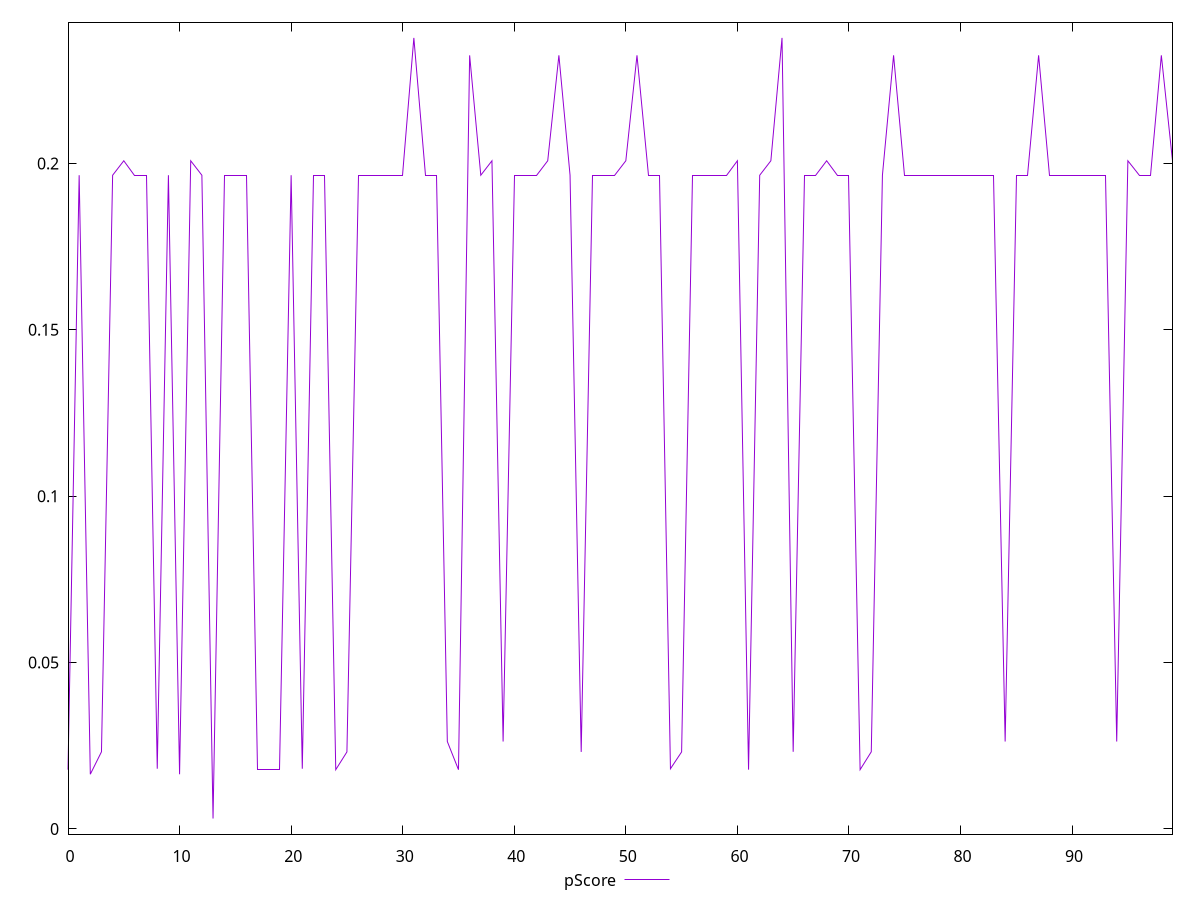 reset

$pScore <<EOF
0 0.01779099174547588
1 0.19645555020220185
2 0.016420846558215463
3 0.02316416769422902
4 0.19645555020220185
5 0.20080382120146933
6 0.19645555020220185
7 0.19645555020220185
8 0.018072155261745937
9 0.19645555020220185
10 0.016420846558215463
11 0.20080382120146933
12 0.19645555020220185
13 0.003113146976724157
14 0.19645555020220185
15 0.19645555020220185
16 0.19645555020220185
17 0.01779099174547588
18 0.01779099174547588
19 0.01779099174547588
20 0.19645555020220185
21 0.018072155261745937
22 0.19645555020220185
23 0.19645555020220185
24 0.01779099174547588
25 0.02312840756848794
26 0.19645555020220185
27 0.19645555020220185
28 0.19645555020220185
29 0.19645555020220185
30 0.19645555020220185
31 0.2377319269603771
32 0.19645555020220185
33 0.19645555020220185
34 0.026255918128751277
35 0.01779099174547588
36 0.2324919951492026
37 0.19645555020220185
38 0.20080382120146933
39 0.026255918128751277
40 0.19645555020220185
41 0.19645555020220185
42 0.19645555020220185
43 0.20080382120146933
44 0.2324919951492026
45 0.19645555020220185
46 0.02312840756848794
47 0.19645555020220185
48 0.19645555020220185
49 0.19645555020220185
50 0.20080382120146933
51 0.2324919951492026
52 0.19645555020220185
53 0.19645555020220185
54 0.018072155261745937
55 0.02312840756848794
56 0.19645555020220185
57 0.19645555020220185
58 0.19645555020220185
59 0.19645555020220185
60 0.20080382120146933
61 0.01779099174547588
62 0.19645555020220185
63 0.20080382120146933
64 0.2377319269603771
65 0.02316416769422902
66 0.19645555020220185
67 0.19645555020220185
68 0.20080382120146933
69 0.19645555020220185
70 0.19645555020220185
71 0.01779099174547588
72 0.02316416769422902
73 0.19645555020220185
74 0.2324919951492026
75 0.19645555020220185
76 0.19645555020220185
77 0.19645555020220185
78 0.19645555020220185
79 0.19645555020220185
80 0.19645555020220185
81 0.19645555020220185
82 0.19645555020220185
83 0.19645555020220185
84 0.026255918128751277
85 0.19645555020220185
86 0.19645555020220185
87 0.2324919951492026
88 0.19645555020220185
89 0.19645555020220185
90 0.19645555020220185
91 0.19645555020220185
92 0.19645555020220185
93 0.19645555020220185
94 0.026255918128751277
95 0.20080382120146933
96 0.19645555020220185
97 0.19645555020220185
98 0.2324919951492026
99 0.20080382120146933
EOF

set key outside below
set xrange [0:99]
set yrange [-0.001579228622948902:0.24242430256005015]
set trange [-0.001579228622948902:0.24242430256005015]
set terminal svg size 640, 500 enhanced background rgb 'white'
set output "report_00026_2021-02-22T21:38:55.199Z/cumulative-layout-shift/samples/pages+cached+noadtech+nomedia/pScore/values.svg"

plot $pScore title "pScore" with line

reset
